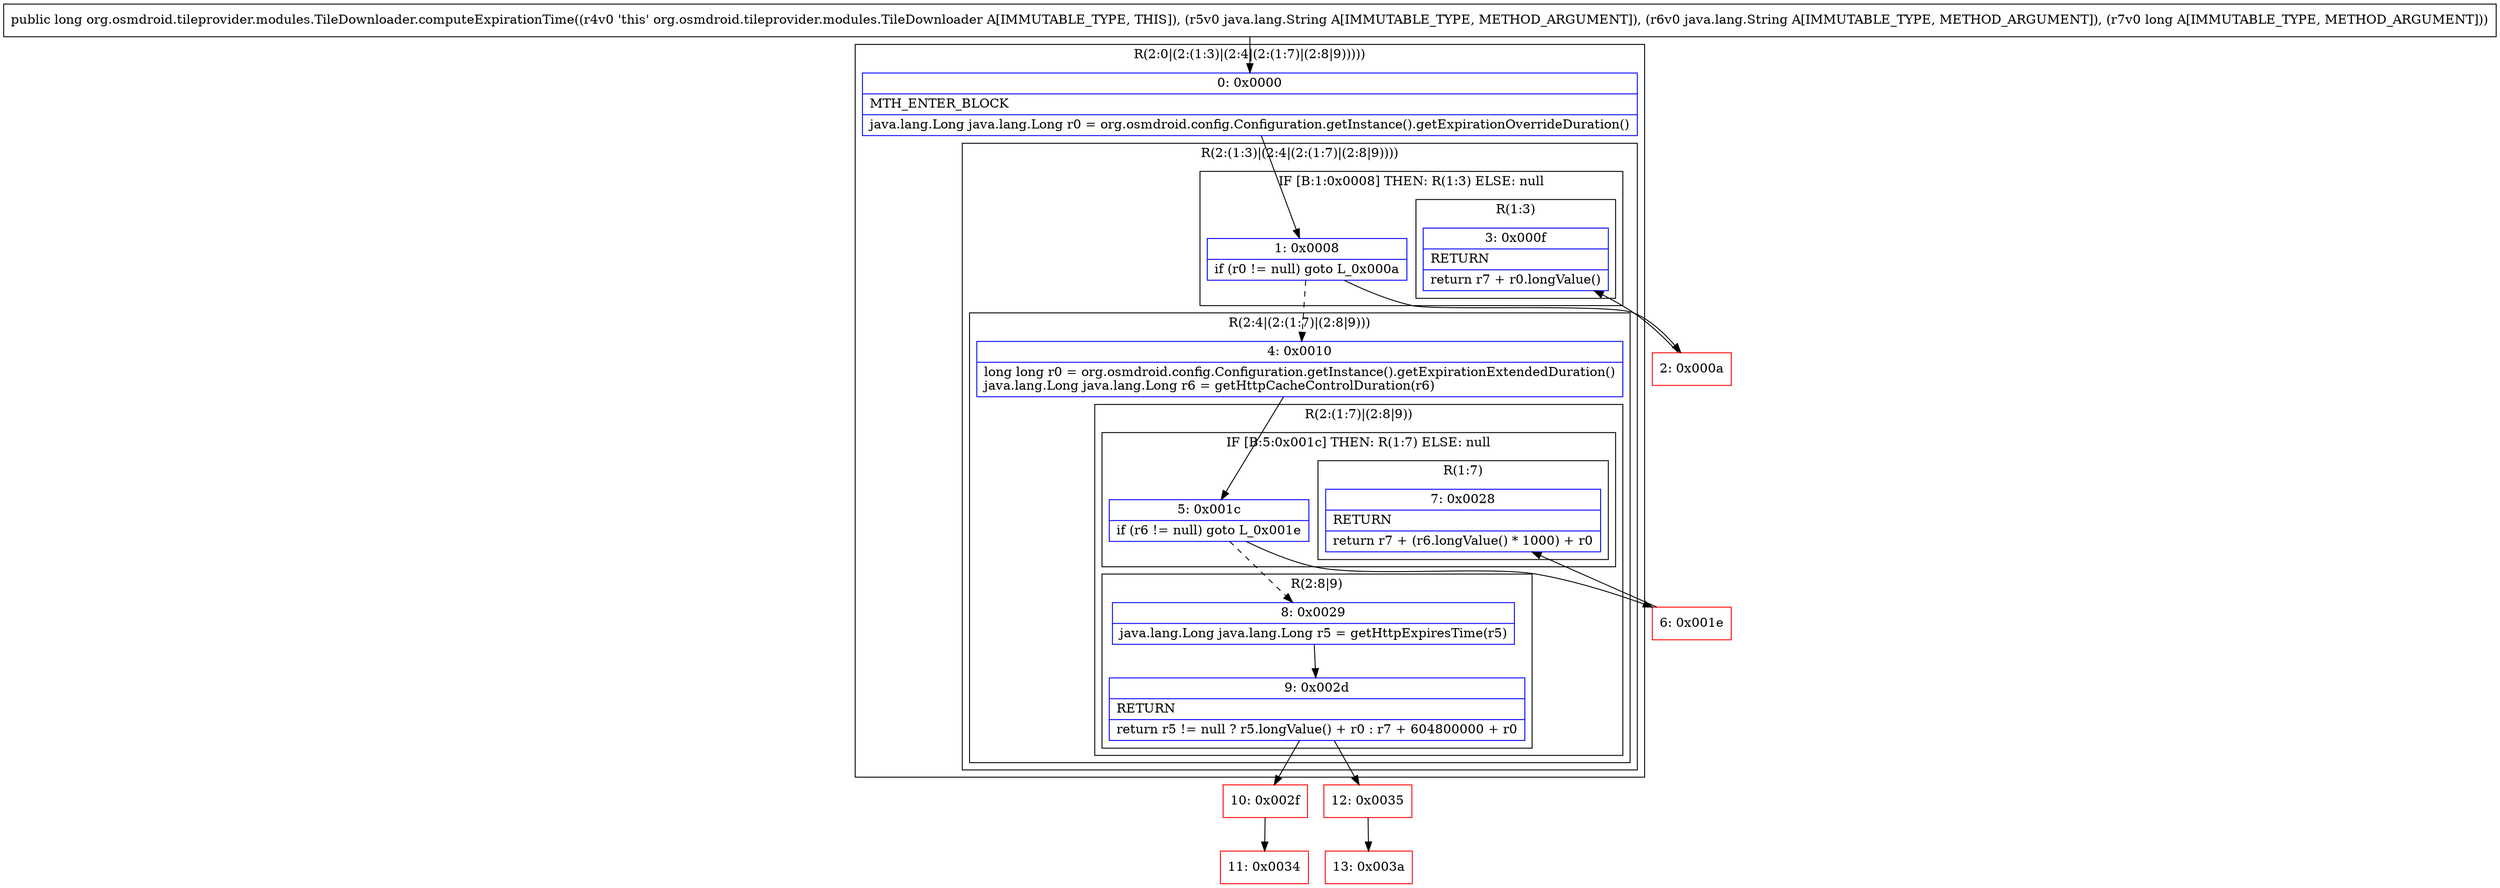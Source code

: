 digraph "CFG fororg.osmdroid.tileprovider.modules.TileDownloader.computeExpirationTime(Ljava\/lang\/String;Ljava\/lang\/String;J)J" {
subgraph cluster_Region_1958975887 {
label = "R(2:0|(2:(1:3)|(2:4|(2:(1:7)|(2:8|9)))))";
node [shape=record,color=blue];
Node_0 [shape=record,label="{0\:\ 0x0000|MTH_ENTER_BLOCK\l|java.lang.Long java.lang.Long r0 = org.osmdroid.config.Configuration.getInstance().getExpirationOverrideDuration()\l}"];
subgraph cluster_Region_1421755547 {
label = "R(2:(1:3)|(2:4|(2:(1:7)|(2:8|9))))";
node [shape=record,color=blue];
subgraph cluster_IfRegion_1192170100 {
label = "IF [B:1:0x0008] THEN: R(1:3) ELSE: null";
node [shape=record,color=blue];
Node_1 [shape=record,label="{1\:\ 0x0008|if (r0 != null) goto L_0x000a\l}"];
subgraph cluster_Region_466799716 {
label = "R(1:3)";
node [shape=record,color=blue];
Node_3 [shape=record,label="{3\:\ 0x000f|RETURN\l|return r7 + r0.longValue()\l}"];
}
}
subgraph cluster_Region_391593936 {
label = "R(2:4|(2:(1:7)|(2:8|9)))";
node [shape=record,color=blue];
Node_4 [shape=record,label="{4\:\ 0x0010|long long r0 = org.osmdroid.config.Configuration.getInstance().getExpirationExtendedDuration()\ljava.lang.Long java.lang.Long r6 = getHttpCacheControlDuration(r6)\l}"];
subgraph cluster_Region_1382934668 {
label = "R(2:(1:7)|(2:8|9))";
node [shape=record,color=blue];
subgraph cluster_IfRegion_1303357422 {
label = "IF [B:5:0x001c] THEN: R(1:7) ELSE: null";
node [shape=record,color=blue];
Node_5 [shape=record,label="{5\:\ 0x001c|if (r6 != null) goto L_0x001e\l}"];
subgraph cluster_Region_2133906260 {
label = "R(1:7)";
node [shape=record,color=blue];
Node_7 [shape=record,label="{7\:\ 0x0028|RETURN\l|return r7 + (r6.longValue() * 1000) + r0\l}"];
}
}
subgraph cluster_Region_1083437684 {
label = "R(2:8|9)";
node [shape=record,color=blue];
Node_8 [shape=record,label="{8\:\ 0x0029|java.lang.Long java.lang.Long r5 = getHttpExpiresTime(r5)\l}"];
Node_9 [shape=record,label="{9\:\ 0x002d|RETURN\l|return r5 != null ? r5.longValue() + r0 : r7 + 604800000 + r0\l}"];
}
}
}
}
}
Node_2 [shape=record,color=red,label="{2\:\ 0x000a}"];
Node_6 [shape=record,color=red,label="{6\:\ 0x001e}"];
Node_10 [shape=record,color=red,label="{10\:\ 0x002f}"];
Node_11 [shape=record,color=red,label="{11\:\ 0x0034}"];
Node_12 [shape=record,color=red,label="{12\:\ 0x0035}"];
Node_13 [shape=record,color=red,label="{13\:\ 0x003a}"];
MethodNode[shape=record,label="{public long org.osmdroid.tileprovider.modules.TileDownloader.computeExpirationTime((r4v0 'this' org.osmdroid.tileprovider.modules.TileDownloader A[IMMUTABLE_TYPE, THIS]), (r5v0 java.lang.String A[IMMUTABLE_TYPE, METHOD_ARGUMENT]), (r6v0 java.lang.String A[IMMUTABLE_TYPE, METHOD_ARGUMENT]), (r7v0 long A[IMMUTABLE_TYPE, METHOD_ARGUMENT])) }"];
MethodNode -> Node_0;
Node_0 -> Node_1;
Node_1 -> Node_2;
Node_1 -> Node_4[style=dashed];
Node_4 -> Node_5;
Node_5 -> Node_6;
Node_5 -> Node_8[style=dashed];
Node_8 -> Node_9;
Node_9 -> Node_10;
Node_9 -> Node_12;
Node_2 -> Node_3;
Node_6 -> Node_7;
Node_10 -> Node_11;
Node_12 -> Node_13;
}


